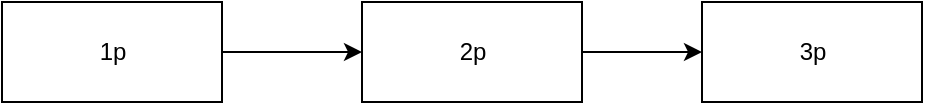 <mxfile>
    <diagram id="rtoHM245oVcX2m8kCe6J" name="Page-1">
        <mxGraphModel dx="1130" dy="715" grid="1" gridSize="10" guides="1" tooltips="1" connect="1" arrows="1" fold="1" page="1" pageScale="1" pageWidth="850" pageHeight="1100" math="0" shadow="0">
            <root>
                <mxCell id="0"/>
                <mxCell id="1" parent="0"/>
                <mxCell id="2" value="3p" style="html=1;" vertex="1" parent="1">
                    <mxGeometry x="570" y="240" width="110" height="50" as="geometry"/>
                </mxCell>
                <mxCell id="6" style="edgeStyle=none;html=1;" edge="1" parent="1" source="3" target="2">
                    <mxGeometry relative="1" as="geometry"/>
                </mxCell>
                <mxCell id="3" value="2p" style="html=1;" vertex="1" parent="1">
                    <mxGeometry x="400" y="240" width="110" height="50" as="geometry"/>
                </mxCell>
                <mxCell id="5" style="edgeStyle=none;html=1;entryX=0;entryY=0.5;entryDx=0;entryDy=0;" edge="1" parent="1" source="4" target="3">
                    <mxGeometry relative="1" as="geometry"/>
                </mxCell>
                <mxCell id="4" value="1p" style="html=1;" vertex="1" parent="1">
                    <mxGeometry x="220" y="240" width="110" height="50" as="geometry"/>
                </mxCell>
            </root>
        </mxGraphModel>
    </diagram>
</mxfile>